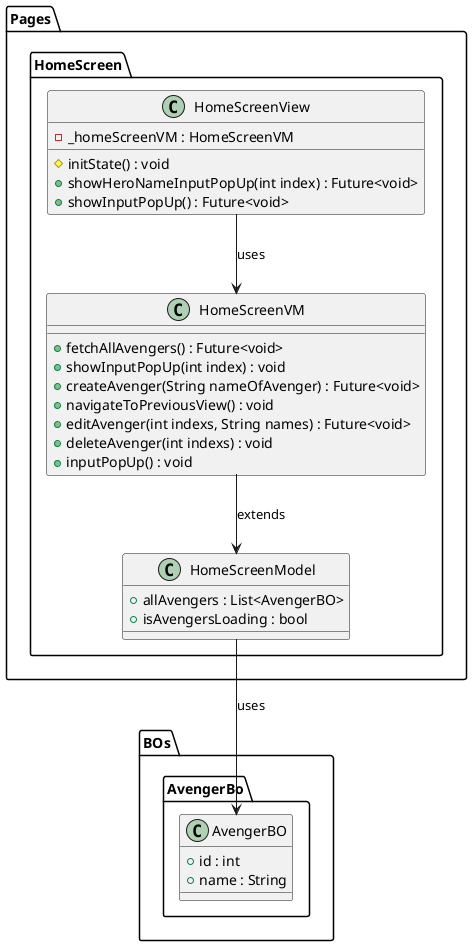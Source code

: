 @startuml Home Screen Class Diagram

package Pages{
    package HomeScreen{
        class HomeScreenView{
            - _homeScreenVM : HomeScreenVM
            # initState() : void
            + showHeroNameInputPopUp(int index) : Future<void>
            + showInputPopUp() : Future<void>
        }

        class HomeScreenVM
        {
            + fetchAllAvengers() : Future<void>
            + showInputPopUp(int index) : void
            + createAvenger(String nameOfAvenger) : Future<void>
            + navigateToPreviousView() : void
            + editAvenger(int indexs, String names) : Future<void>
            + deleteAvenger(int indexs) : void
            + inputPopUp() : void
        }

        class HomeScreenModel{
            + allAvengers : List<AvengerBO>
            + isAvengersLoading : bool
        }
    }

}

package BOs{
    package AvengerBo{
        class AvengerBO{
            + id : int
            + name : String
        }
    }
}

HomeScreenView --> HomeScreenVM : uses
HomeScreenVM --> HomeScreenModel : extends
HomeScreenModel --> AvengerBO : uses
@enduml